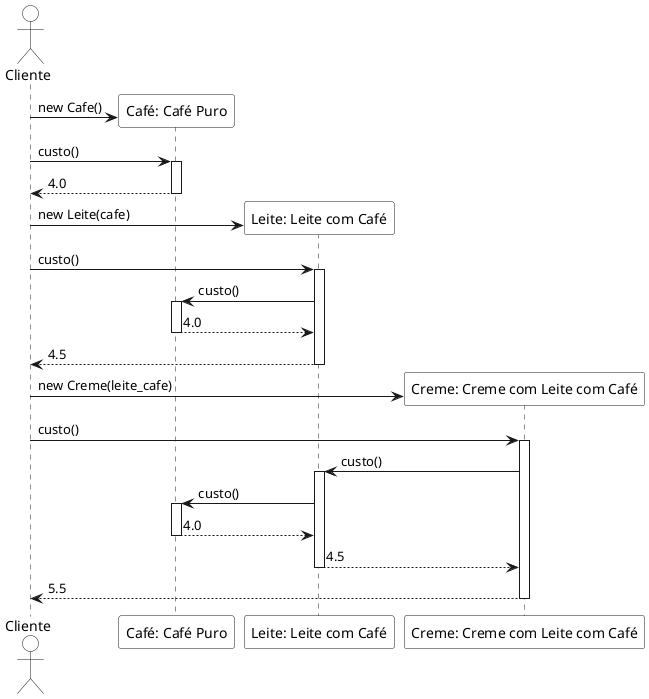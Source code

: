 @startuml
skinparam ActorBackgroundColor white
skinparam ParticipantBackgroundColor white

actor Cliente as cliente
participant "Café: Café Puro" as cafe
participant "Leite: Leite com Café" as leite
participant "Creme: Creme com Leite com Café" as creme


cliente -> cafe **: new Cafe()
cliente -> cafe ++: custo()
return 4.0

cliente -> leite **: new Leite(cafe)
cliente -> leite ++: custo()
	leite -> cafe ++: custo()
	return 4.0
return 4.5

cliente -> creme **: new Creme(leite_cafe)
cliente -> creme ++: custo()
	creme -> leite ++: custo()
		leite -> cafe ++: custo()
		return 4.0
	return 4.5
return 5.5

@enduml